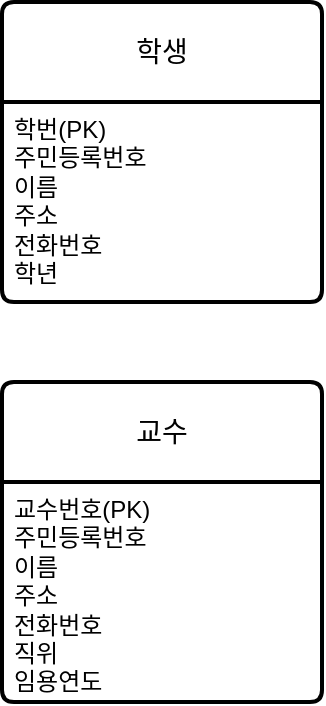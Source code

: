 <mxfile version="21.1.5" type="github">
  <diagram id="R2lEEEUBdFMjLlhIrx00" name="Page-1">
    <mxGraphModel dx="472" dy="1886" grid="1" gridSize="10" guides="1" tooltips="1" connect="1" arrows="1" fold="1" page="1" pageScale="1" pageWidth="850" pageHeight="1100" math="0" shadow="0" extFonts="Permanent Marker^https://fonts.googleapis.com/css?family=Permanent+Marker">
      <root>
        <mxCell id="0" />
        <mxCell id="1" parent="0" />
        <mxCell id="DKQK1CK6jxfivVF9IWAi-1" value="학생" style="swimlane;childLayout=stackLayout;horizontal=1;startSize=50;horizontalStack=0;rounded=1;fontSize=14;fontStyle=0;strokeWidth=2;resizeParent=0;resizeLast=1;shadow=0;dashed=0;align=center;arcSize=4;whiteSpace=wrap;html=1;" vertex="1" parent="1">
          <mxGeometry x="70" y="-60" width="160" height="150" as="geometry" />
        </mxCell>
        <mxCell id="DKQK1CK6jxfivVF9IWAi-2" value="학번(PK)&lt;br&gt;주민등록번호&lt;br&gt;이름&lt;br&gt;주소&lt;br&gt;전화번호&lt;br&gt;학년" style="align=left;strokeColor=none;fillColor=none;spacingLeft=4;fontSize=12;verticalAlign=top;resizable=0;rotatable=0;part=1;html=1;" vertex="1" parent="DKQK1CK6jxfivVF9IWAi-1">
          <mxGeometry y="50" width="160" height="100" as="geometry" />
        </mxCell>
        <mxCell id="DKQK1CK6jxfivVF9IWAi-4" value="교수" style="swimlane;childLayout=stackLayout;horizontal=1;startSize=50;horizontalStack=0;rounded=1;fontSize=14;fontStyle=0;strokeWidth=2;resizeParent=0;resizeLast=1;shadow=0;dashed=0;align=center;arcSize=4;whiteSpace=wrap;html=1;" vertex="1" parent="1">
          <mxGeometry x="70" y="130" width="160" height="160" as="geometry" />
        </mxCell>
        <mxCell id="DKQK1CK6jxfivVF9IWAi-5" value="교수번호(PK)&lt;br&gt;주민등록번호&lt;br&gt;이름&lt;br&gt;주소&lt;br&gt;전화번호&lt;br&gt;직위&lt;br&gt;임용연도" style="align=left;strokeColor=none;fillColor=none;spacingLeft=4;fontSize=12;verticalAlign=top;resizable=0;rotatable=0;part=1;html=1;" vertex="1" parent="DKQK1CK6jxfivVF9IWAi-4">
          <mxGeometry y="50" width="160" height="110" as="geometry" />
        </mxCell>
      </root>
    </mxGraphModel>
  </diagram>
</mxfile>
